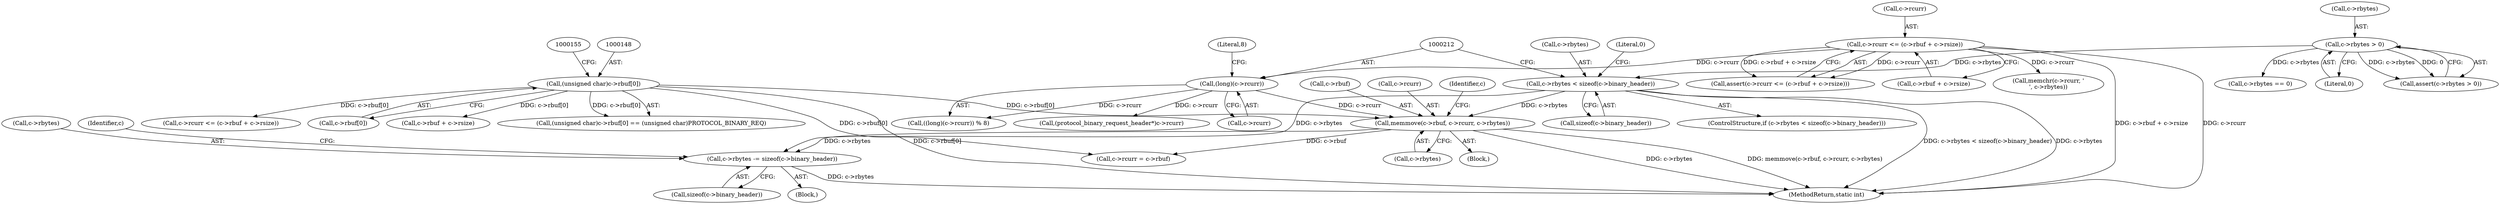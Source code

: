 digraph "0_memcached_d9cd01ede97f4145af9781d448c62a3318952719@API" {
"1000454" [label="(Call,c->rbytes -= sizeof(c->binary_header))"];
"1000219" [label="(Call,memmove(c->rbuf, c->rcurr, c->rbytes))"];
"1000147" [label="(Call,(unsigned char)c->rbuf[0])"];
"1000211" [label="(Call,(long)(c->rcurr))"];
"1000115" [label="(Call,c->rcurr <= (c->rbuf + c->rsize))"];
"1000195" [label="(Call,c->rbytes < sizeof(c->binary_header))"];
"1000127" [label="(Call,c->rbytes > 0)"];
"1000116" [label="(Call,c->rcurr)"];
"1000226" [label="(Call,c->rbytes)"];
"1000220" [label="(Call,c->rbuf)"];
"1000455" [label="(Call,c->rbytes)"];
"1000219" [label="(Call,memmove(c->rbuf, c->rcurr, c->rbytes))"];
"1000454" [label="(Call,c->rbytes -= sizeof(c->binary_header))"];
"1000199" [label="(Call,sizeof(c->binary_header))"];
"1000464" [label="(Identifier,c)"];
"1000223" [label="(Call,c->rcurr)"];
"1000114" [label="(Call,assert(c->rcurr <= (c->rbuf + c->rsize)))"];
"1000115" [label="(Call,c->rcurr <= (c->rbuf + c->rsize))"];
"1000194" [label="(ControlStructure,if (c->rbytes < sizeof(c->binary_header)))"];
"1000196" [label="(Call,c->rbytes)"];
"1000590" [label="(Call,c->rcurr <= (c->rbuf + c->rsize))"];
"1000127" [label="(Call,c->rbytes > 0)"];
"1000475" [label="(Call,c->rbytes == 0)"];
"1000205" [label="(Literal,0)"];
"1000119" [label="(Call,c->rbuf + c->rsize)"];
"1000603" [label="(MethodReturn,static int)"];
"1000207" [label="(Block,)"];
"1000213" [label="(Call,c->rcurr)"];
"1000147" [label="(Call,(unsigned char)c->rbuf[0])"];
"1000131" [label="(Literal,0)"];
"1000211" [label="(Call,(long)(c->rcurr))"];
"1000216" [label="(Literal,8)"];
"1000128" [label="(Call,c->rbytes)"];
"1000149" [label="(Call,c->rbuf[0])"];
"1000231" [label="(Identifier,c)"];
"1000195" [label="(Call,c->rbytes < sizeof(c->binary_header))"];
"1000210" [label="(Call,((long)(c->rcurr)) % 8)"];
"1000594" [label="(Call,c->rbuf + c->rsize)"];
"1000218" [label="(Block,)"];
"1000458" [label="(Call,sizeof(c->binary_header))"];
"1000252" [label="(Call,(protocol_binary_request_header*)c->rcurr)"];
"1000484" [label="(Call,memchr(c->rcurr, '\n', c->rbytes))"];
"1000146" [label="(Call,(unsigned char)c->rbuf[0] == (unsigned char)PROTOCOL_BINARY_REQ)"];
"1000126" [label="(Call,assert(c->rbytes > 0))"];
"1000229" [label="(Call,c->rcurr = c->rbuf)"];
"1000454" -> "1000207"  [label="AST: "];
"1000454" -> "1000458"  [label="CFG: "];
"1000455" -> "1000454"  [label="AST: "];
"1000458" -> "1000454"  [label="AST: "];
"1000464" -> "1000454"  [label="CFG: "];
"1000454" -> "1000603"  [label="DDG: c->rbytes"];
"1000219" -> "1000454"  [label="DDG: c->rbytes"];
"1000195" -> "1000454"  [label="DDG: c->rbytes"];
"1000219" -> "1000218"  [label="AST: "];
"1000219" -> "1000226"  [label="CFG: "];
"1000220" -> "1000219"  [label="AST: "];
"1000223" -> "1000219"  [label="AST: "];
"1000226" -> "1000219"  [label="AST: "];
"1000231" -> "1000219"  [label="CFG: "];
"1000219" -> "1000603"  [label="DDG: c->rbytes"];
"1000219" -> "1000603"  [label="DDG: memmove(c->rbuf, c->rcurr, c->rbytes)"];
"1000147" -> "1000219"  [label="DDG: c->rbuf[0]"];
"1000211" -> "1000219"  [label="DDG: c->rcurr"];
"1000195" -> "1000219"  [label="DDG: c->rbytes"];
"1000219" -> "1000229"  [label="DDG: c->rbuf"];
"1000147" -> "1000146"  [label="AST: "];
"1000147" -> "1000149"  [label="CFG: "];
"1000148" -> "1000147"  [label="AST: "];
"1000149" -> "1000147"  [label="AST: "];
"1000155" -> "1000147"  [label="CFG: "];
"1000147" -> "1000603"  [label="DDG: c->rbuf[0]"];
"1000147" -> "1000146"  [label="DDG: c->rbuf[0]"];
"1000147" -> "1000229"  [label="DDG: c->rbuf[0]"];
"1000147" -> "1000590"  [label="DDG: c->rbuf[0]"];
"1000147" -> "1000594"  [label="DDG: c->rbuf[0]"];
"1000211" -> "1000210"  [label="AST: "];
"1000211" -> "1000213"  [label="CFG: "];
"1000212" -> "1000211"  [label="AST: "];
"1000213" -> "1000211"  [label="AST: "];
"1000216" -> "1000211"  [label="CFG: "];
"1000211" -> "1000210"  [label="DDG: c->rcurr"];
"1000115" -> "1000211"  [label="DDG: c->rcurr"];
"1000211" -> "1000252"  [label="DDG: c->rcurr"];
"1000115" -> "1000114"  [label="AST: "];
"1000115" -> "1000119"  [label="CFG: "];
"1000116" -> "1000115"  [label="AST: "];
"1000119" -> "1000115"  [label="AST: "];
"1000114" -> "1000115"  [label="CFG: "];
"1000115" -> "1000603"  [label="DDG: c->rbuf + c->rsize"];
"1000115" -> "1000603"  [label="DDG: c->rcurr"];
"1000115" -> "1000114"  [label="DDG: c->rcurr"];
"1000115" -> "1000114"  [label="DDG: c->rbuf + c->rsize"];
"1000115" -> "1000484"  [label="DDG: c->rcurr"];
"1000195" -> "1000194"  [label="AST: "];
"1000195" -> "1000199"  [label="CFG: "];
"1000196" -> "1000195"  [label="AST: "];
"1000199" -> "1000195"  [label="AST: "];
"1000205" -> "1000195"  [label="CFG: "];
"1000212" -> "1000195"  [label="CFG: "];
"1000195" -> "1000603"  [label="DDG: c->rbytes < sizeof(c->binary_header)"];
"1000195" -> "1000603"  [label="DDG: c->rbytes"];
"1000127" -> "1000195"  [label="DDG: c->rbytes"];
"1000127" -> "1000126"  [label="AST: "];
"1000127" -> "1000131"  [label="CFG: "];
"1000128" -> "1000127"  [label="AST: "];
"1000131" -> "1000127"  [label="AST: "];
"1000126" -> "1000127"  [label="CFG: "];
"1000127" -> "1000126"  [label="DDG: c->rbytes"];
"1000127" -> "1000126"  [label="DDG: 0"];
"1000127" -> "1000475"  [label="DDG: c->rbytes"];
}
